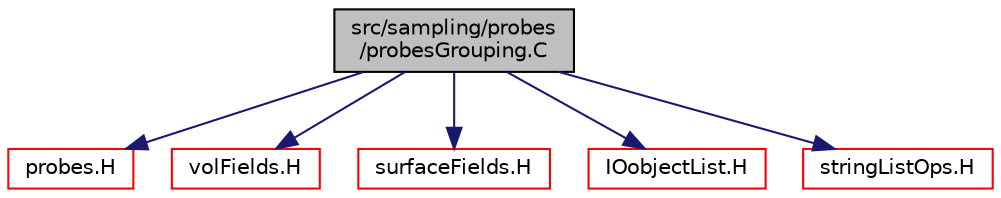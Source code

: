 digraph "src/sampling/probes/probesGrouping.C"
{
  bgcolor="transparent";
  edge [fontname="Helvetica",fontsize="10",labelfontname="Helvetica",labelfontsize="10"];
  node [fontname="Helvetica",fontsize="10",shape=record];
  Node0 [label="src/sampling/probes\l/probesGrouping.C",height=0.2,width=0.4,color="black", fillcolor="grey75", style="filled", fontcolor="black"];
  Node0 -> Node1 [color="midnightblue",fontsize="10",style="solid",fontname="Helvetica"];
  Node1 [label="probes.H",height=0.2,width=0.4,color="red",URL="$a14954.html"];
  Node0 -> Node291 [color="midnightblue",fontsize="10",style="solid",fontname="Helvetica"];
  Node291 [label="volFields.H",height=0.2,width=0.4,color="red",URL="$a02912.html"];
  Node0 -> Node323 [color="midnightblue",fontsize="10",style="solid",fontname="Helvetica"];
  Node323 [label="surfaceFields.H",height=0.2,width=0.4,color="red",URL="$a02897.html",tooltip="Foam::surfaceFields. "];
  Node0 -> Node329 [color="midnightblue",fontsize="10",style="solid",fontname="Helvetica"];
  Node329 [label="IOobjectList.H",height=0.2,width=0.4,color="red",URL="$a09731.html"];
  Node0 -> Node330 [color="midnightblue",fontsize="10",style="solid",fontname="Helvetica"];
  Node330 [label="stringListOps.H",height=0.2,width=0.4,color="red",URL="$a13469.html",tooltip="Operations on lists of strings. "];
}
